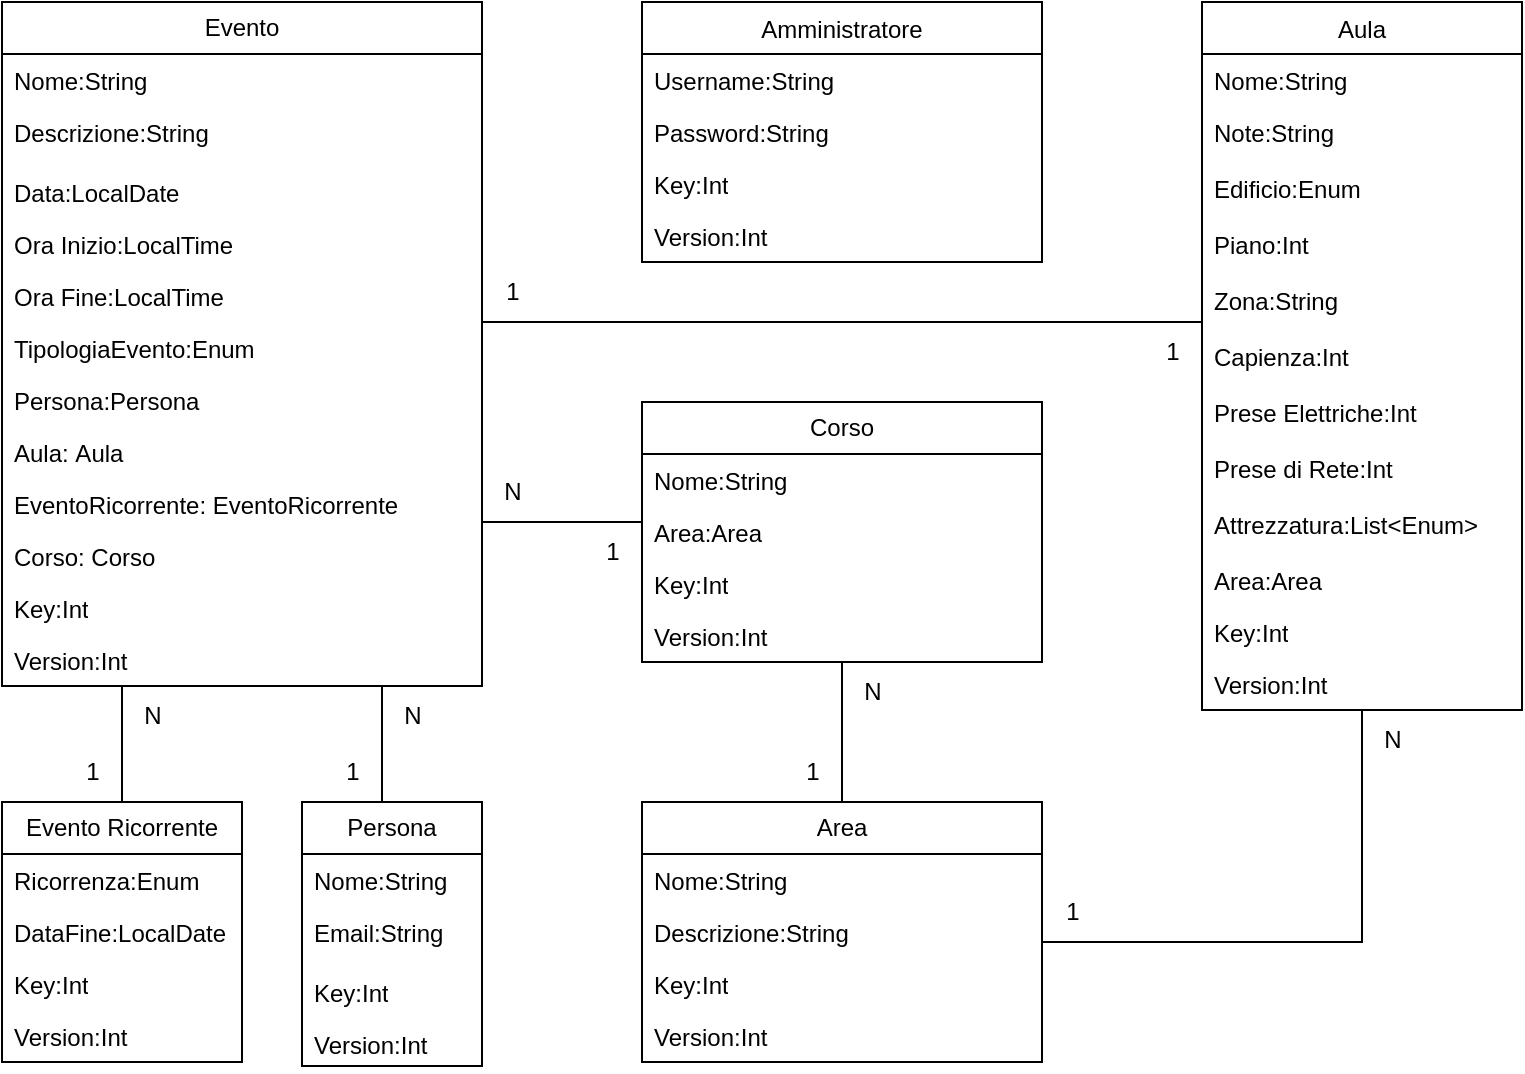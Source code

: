 <mxfile version="21.3.8" type="device">
  <diagram id="C5RBs43oDa-KdzZeNtuy" name="Page-1">
    <mxGraphModel dx="1194" dy="675" grid="1" gridSize="10" guides="1" tooltips="1" connect="1" arrows="1" fold="1" page="1" pageScale="1" pageWidth="827" pageHeight="1169" math="0" shadow="0">
      <root>
        <mxCell id="WIyWlLk6GJQsqaUBKTNV-0" />
        <mxCell id="WIyWlLk6GJQsqaUBKTNV-1" parent="WIyWlLk6GJQsqaUBKTNV-0" />
        <mxCell id="zkfFHV4jXpPFQw0GAbJ--0" value="Amministratore" style="swimlane;fontStyle=0;align=center;verticalAlign=top;childLayout=stackLayout;horizontal=1;startSize=26;horizontalStack=0;resizeParent=1;resizeLast=0;collapsible=1;marginBottom=0;rounded=0;shadow=0;strokeWidth=1;" parent="WIyWlLk6GJQsqaUBKTNV-1" vertex="1">
          <mxGeometry x="360" y="40" width="200" height="130" as="geometry">
            <mxRectangle x="230" y="140" width="160" height="26" as="alternateBounds" />
          </mxGeometry>
        </mxCell>
        <mxCell id="zkfFHV4jXpPFQw0GAbJ--1" value="Username:String" style="text;align=left;verticalAlign=top;spacingLeft=4;spacingRight=4;overflow=hidden;rotatable=0;points=[[0,0.5],[1,0.5]];portConstraint=eastwest;" parent="zkfFHV4jXpPFQw0GAbJ--0" vertex="1">
          <mxGeometry y="26" width="200" height="26" as="geometry" />
        </mxCell>
        <mxCell id="zkfFHV4jXpPFQw0GAbJ--2" value="Password:String" style="text;align=left;verticalAlign=top;spacingLeft=4;spacingRight=4;overflow=hidden;rotatable=0;points=[[0,0.5],[1,0.5]];portConstraint=eastwest;rounded=0;shadow=0;html=0;" parent="zkfFHV4jXpPFQw0GAbJ--0" vertex="1">
          <mxGeometry y="52" width="200" height="26" as="geometry" />
        </mxCell>
        <mxCell id="vQZiMPyq0tCT7ePqAWUI-0" value="Key:Int" style="text;strokeColor=none;fillColor=none;align=left;verticalAlign=top;spacingLeft=4;spacingRight=4;overflow=hidden;rotatable=0;points=[[0,0.5],[1,0.5]];portConstraint=eastwest;whiteSpace=wrap;html=1;" parent="zkfFHV4jXpPFQw0GAbJ--0" vertex="1">
          <mxGeometry y="78" width="200" height="26" as="geometry" />
        </mxCell>
        <mxCell id="UAdJ5uKfAhW2x6Gb1fph-0" value="Version:Int" style="text;strokeColor=none;fillColor=none;align=left;verticalAlign=top;spacingLeft=4;spacingRight=4;overflow=hidden;rotatable=0;points=[[0,0.5],[1,0.5]];portConstraint=eastwest;whiteSpace=wrap;html=1;" vertex="1" parent="zkfFHV4jXpPFQw0GAbJ--0">
          <mxGeometry y="104" width="200" height="26" as="geometry" />
        </mxCell>
        <mxCell id="UAdJ5uKfAhW2x6Gb1fph-39" style="edgeStyle=orthogonalEdgeStyle;rounded=0;orthogonalLoop=1;jettySize=auto;html=1;endArrow=none;endFill=0;" edge="1" parent="WIyWlLk6GJQsqaUBKTNV-1" source="zkfFHV4jXpPFQw0GAbJ--17" target="ahc1A4fCBxgavBWSXOqO-8">
          <mxGeometry relative="1" as="geometry">
            <Array as="points">
              <mxPoint x="720" y="510" />
            </Array>
          </mxGeometry>
        </mxCell>
        <mxCell id="zkfFHV4jXpPFQw0GAbJ--17" value="Aula" style="swimlane;fontStyle=0;align=center;verticalAlign=top;childLayout=stackLayout;horizontal=1;startSize=26;horizontalStack=0;resizeParent=1;resizeLast=0;collapsible=1;marginBottom=0;rounded=0;shadow=0;strokeWidth=1;" parent="WIyWlLk6GJQsqaUBKTNV-1" vertex="1">
          <mxGeometry x="640" y="40" width="160" height="354" as="geometry">
            <mxRectangle x="550" y="140" width="160" height="26" as="alternateBounds" />
          </mxGeometry>
        </mxCell>
        <mxCell id="zkfFHV4jXpPFQw0GAbJ--19" value="Nome:String" style="text;align=left;verticalAlign=top;spacingLeft=4;spacingRight=4;overflow=hidden;rotatable=0;points=[[0,0.5],[1,0.5]];portConstraint=eastwest;rounded=0;shadow=0;html=0;" parent="zkfFHV4jXpPFQw0GAbJ--17" vertex="1">
          <mxGeometry y="26" width="160" height="26" as="geometry" />
        </mxCell>
        <mxCell id="ahc1A4fCBxgavBWSXOqO-49" value="Note:String" style="text;align=left;verticalAlign=top;spacingLeft=4;spacingRight=4;overflow=hidden;rotatable=0;points=[[0,0.5],[1,0.5]];portConstraint=eastwest;" parent="zkfFHV4jXpPFQw0GAbJ--17" vertex="1">
          <mxGeometry y="52" width="160" height="28" as="geometry" />
        </mxCell>
        <mxCell id="zkfFHV4jXpPFQw0GAbJ--18" value="Edificio:Enum" style="text;align=left;verticalAlign=top;spacingLeft=4;spacingRight=4;overflow=hidden;rotatable=0;points=[[0,0.5],[1,0.5]];portConstraint=eastwest;" parent="zkfFHV4jXpPFQw0GAbJ--17" vertex="1">
          <mxGeometry y="80" width="160" height="28" as="geometry" />
        </mxCell>
        <mxCell id="ahc1A4fCBxgavBWSXOqO-0" value="Piano:Int" style="text;align=left;verticalAlign=top;spacingLeft=4;spacingRight=4;overflow=hidden;rotatable=0;points=[[0,0.5],[1,0.5]];portConstraint=eastwest;" parent="zkfFHV4jXpPFQw0GAbJ--17" vertex="1">
          <mxGeometry y="108" width="160" height="28" as="geometry" />
        </mxCell>
        <mxCell id="ahc1A4fCBxgavBWSXOqO-6" value="Zona:String" style="text;align=left;verticalAlign=top;spacingLeft=4;spacingRight=4;overflow=hidden;rotatable=0;points=[[0,0.5],[1,0.5]];portConstraint=eastwest;" parent="zkfFHV4jXpPFQw0GAbJ--17" vertex="1">
          <mxGeometry y="136" width="160" height="28" as="geometry" />
        </mxCell>
        <mxCell id="ahc1A4fCBxgavBWSXOqO-7" value="Capienza:Int" style="text;align=left;verticalAlign=top;spacingLeft=4;spacingRight=4;overflow=hidden;rotatable=0;points=[[0,0.5],[1,0.5]];portConstraint=eastwest;" parent="zkfFHV4jXpPFQw0GAbJ--17" vertex="1">
          <mxGeometry y="164" width="160" height="28" as="geometry" />
        </mxCell>
        <mxCell id="ahc1A4fCBxgavBWSXOqO-46" value="Prese Elettriche:Int" style="text;align=left;verticalAlign=top;spacingLeft=4;spacingRight=4;overflow=hidden;rotatable=0;points=[[0,0.5],[1,0.5]];portConstraint=eastwest;" parent="zkfFHV4jXpPFQw0GAbJ--17" vertex="1">
          <mxGeometry y="192" width="160" height="28" as="geometry" />
        </mxCell>
        <mxCell id="ahc1A4fCBxgavBWSXOqO-47" value="Prese di Rete:Int" style="text;align=left;verticalAlign=top;spacingLeft=4;spacingRight=4;overflow=hidden;rotatable=0;points=[[0,0.5],[1,0.5]];portConstraint=eastwest;" parent="zkfFHV4jXpPFQw0GAbJ--17" vertex="1">
          <mxGeometry y="220" width="160" height="28" as="geometry" />
        </mxCell>
        <mxCell id="ahc1A4fCBxgavBWSXOqO-48" value="Attrezzatura:List&lt;Enum&gt;" style="text;align=left;verticalAlign=top;spacingLeft=4;spacingRight=4;overflow=hidden;rotatable=0;points=[[0,0.5],[1,0.5]];portConstraint=eastwest;" parent="zkfFHV4jXpPFQw0GAbJ--17" vertex="1">
          <mxGeometry y="248" width="160" height="28" as="geometry" />
        </mxCell>
        <mxCell id="UAdJ5uKfAhW2x6Gb1fph-22" value="Area:Area" style="text;strokeColor=none;fillColor=none;align=left;verticalAlign=top;spacingLeft=4;spacingRight=4;overflow=hidden;rotatable=0;points=[[0,0.5],[1,0.5]];portConstraint=eastwest;whiteSpace=wrap;html=1;" vertex="1" parent="zkfFHV4jXpPFQw0GAbJ--17">
          <mxGeometry y="276" width="160" height="26" as="geometry" />
        </mxCell>
        <mxCell id="UAdJ5uKfAhW2x6Gb1fph-5" value="Key:Int" style="text;strokeColor=none;fillColor=none;align=left;verticalAlign=top;spacingLeft=4;spacingRight=4;overflow=hidden;rotatable=0;points=[[0,0.5],[1,0.5]];portConstraint=eastwest;whiteSpace=wrap;html=1;" vertex="1" parent="zkfFHV4jXpPFQw0GAbJ--17">
          <mxGeometry y="302" width="160" height="26" as="geometry" />
        </mxCell>
        <mxCell id="UAdJ5uKfAhW2x6Gb1fph-6" value="Version:Int" style="text;strokeColor=none;fillColor=none;align=left;verticalAlign=top;spacingLeft=4;spacingRight=4;overflow=hidden;rotatable=0;points=[[0,0.5],[1,0.5]];portConstraint=eastwest;whiteSpace=wrap;html=1;" vertex="1" parent="zkfFHV4jXpPFQw0GAbJ--17">
          <mxGeometry y="328" width="160" height="26" as="geometry" />
        </mxCell>
        <mxCell id="UAdJ5uKfAhW2x6Gb1fph-40" value="" style="edgeStyle=orthogonalEdgeStyle;rounded=0;orthogonalLoop=1;jettySize=auto;html=1;endArrow=none;endFill=0;" edge="1" parent="WIyWlLk6GJQsqaUBKTNV-1" source="ahc1A4fCBxgavBWSXOqO-8" target="UAdJ5uKfAhW2x6Gb1fph-8">
          <mxGeometry relative="1" as="geometry">
            <Array as="points">
              <mxPoint x="460" y="380" />
              <mxPoint x="460" y="380" />
            </Array>
          </mxGeometry>
        </mxCell>
        <mxCell id="ahc1A4fCBxgavBWSXOqO-8" value="Area" style="swimlane;fontStyle=0;childLayout=stackLayout;horizontal=1;startSize=26;fillColor=none;horizontalStack=0;resizeParent=1;resizeParentMax=0;resizeLast=0;collapsible=1;marginBottom=0;whiteSpace=wrap;html=1;" parent="WIyWlLk6GJQsqaUBKTNV-1" vertex="1">
          <mxGeometry x="360" y="440" width="200" height="130" as="geometry" />
        </mxCell>
        <mxCell id="ahc1A4fCBxgavBWSXOqO-9" value="Nome:String" style="text;strokeColor=none;fillColor=none;align=left;verticalAlign=top;spacingLeft=4;spacingRight=4;overflow=hidden;rotatable=0;points=[[0,0.5],[1,0.5]];portConstraint=eastwest;whiteSpace=wrap;html=1;" parent="ahc1A4fCBxgavBWSXOqO-8" vertex="1">
          <mxGeometry y="26" width="200" height="26" as="geometry" />
        </mxCell>
        <mxCell id="ahc1A4fCBxgavBWSXOqO-10" value="Descrizione:String" style="text;strokeColor=none;fillColor=none;align=left;verticalAlign=top;spacingLeft=4;spacingRight=4;overflow=hidden;rotatable=0;points=[[0,0.5],[1,0.5]];portConstraint=eastwest;whiteSpace=wrap;html=1;" parent="ahc1A4fCBxgavBWSXOqO-8" vertex="1">
          <mxGeometry y="52" width="200" height="26" as="geometry" />
        </mxCell>
        <mxCell id="UAdJ5uKfAhW2x6Gb1fph-11" value="Key:Int" style="text;strokeColor=none;fillColor=none;align=left;verticalAlign=top;spacingLeft=4;spacingRight=4;overflow=hidden;rotatable=0;points=[[0,0.5],[1,0.5]];portConstraint=eastwest;whiteSpace=wrap;html=1;" vertex="1" parent="ahc1A4fCBxgavBWSXOqO-8">
          <mxGeometry y="78" width="200" height="26" as="geometry" />
        </mxCell>
        <mxCell id="UAdJ5uKfAhW2x6Gb1fph-12" value="Version:Int" style="text;strokeColor=none;fillColor=none;align=left;verticalAlign=top;spacingLeft=4;spacingRight=4;overflow=hidden;rotatable=0;points=[[0,0.5],[1,0.5]];portConstraint=eastwest;whiteSpace=wrap;html=1;" vertex="1" parent="ahc1A4fCBxgavBWSXOqO-8">
          <mxGeometry y="104" width="200" height="26" as="geometry" />
        </mxCell>
        <mxCell id="ahc1A4fCBxgavBWSXOqO-12" value="Persona" style="swimlane;fontStyle=0;childLayout=stackLayout;horizontal=1;startSize=26;fillColor=none;horizontalStack=0;resizeParent=1;resizeParentMax=0;resizeLast=0;collapsible=1;marginBottom=0;whiteSpace=wrap;html=1;" parent="WIyWlLk6GJQsqaUBKTNV-1" vertex="1">
          <mxGeometry x="190" y="440" width="90" height="132" as="geometry" />
        </mxCell>
        <mxCell id="ahc1A4fCBxgavBWSXOqO-14" value="Nome:String" style="text;strokeColor=none;fillColor=none;align=left;verticalAlign=top;spacingLeft=4;spacingRight=4;overflow=hidden;rotatable=0;points=[[0,0.5],[1,0.5]];portConstraint=eastwest;whiteSpace=wrap;html=1;" parent="ahc1A4fCBxgavBWSXOqO-12" vertex="1">
          <mxGeometry y="26" width="90" height="26" as="geometry" />
        </mxCell>
        <mxCell id="ahc1A4fCBxgavBWSXOqO-15" value="Email:String" style="text;strokeColor=none;fillColor=none;align=left;verticalAlign=top;spacingLeft=4;spacingRight=4;overflow=hidden;rotatable=0;points=[[0,0.5],[1,0.5]];portConstraint=eastwest;whiteSpace=wrap;html=1;" parent="ahc1A4fCBxgavBWSXOqO-12" vertex="1">
          <mxGeometry y="52" width="90" height="30" as="geometry" />
        </mxCell>
        <mxCell id="UAdJ5uKfAhW2x6Gb1fph-9" value="Key:Int" style="text;strokeColor=none;fillColor=none;align=left;verticalAlign=top;spacingLeft=4;spacingRight=4;overflow=hidden;rotatable=0;points=[[0,0.5],[1,0.5]];portConstraint=eastwest;whiteSpace=wrap;html=1;" vertex="1" parent="ahc1A4fCBxgavBWSXOqO-12">
          <mxGeometry y="82" width="90" height="26" as="geometry" />
        </mxCell>
        <mxCell id="UAdJ5uKfAhW2x6Gb1fph-10" value="Version:Int" style="text;strokeColor=none;fillColor=none;align=left;verticalAlign=top;spacingLeft=4;spacingRight=4;overflow=hidden;rotatable=0;points=[[0,0.5],[1,0.5]];portConstraint=eastwest;whiteSpace=wrap;html=1;" vertex="1" parent="ahc1A4fCBxgavBWSXOqO-12">
          <mxGeometry y="108" width="90" height="24" as="geometry" />
        </mxCell>
        <mxCell id="UAdJ5uKfAhW2x6Gb1fph-37" style="edgeStyle=orthogonalEdgeStyle;rounded=0;orthogonalLoop=1;jettySize=auto;html=1;endArrow=none;endFill=0;" edge="1" parent="WIyWlLk6GJQsqaUBKTNV-1" source="ahc1A4fCBxgavBWSXOqO-41" target="ahc1A4fCBxgavBWSXOqO-52">
          <mxGeometry relative="1" as="geometry">
            <Array as="points">
              <mxPoint x="330" y="300" />
              <mxPoint x="330" y="300" />
            </Array>
          </mxGeometry>
        </mxCell>
        <mxCell id="UAdJ5uKfAhW2x6Gb1fph-38" style="edgeStyle=orthogonalEdgeStyle;rounded=0;orthogonalLoop=1;jettySize=auto;html=1;endArrow=none;endFill=0;" edge="1" parent="WIyWlLk6GJQsqaUBKTNV-1" source="ahc1A4fCBxgavBWSXOqO-41" target="zkfFHV4jXpPFQw0GAbJ--17">
          <mxGeometry relative="1" as="geometry">
            <Array as="points">
              <mxPoint x="350" y="200" />
              <mxPoint x="350" y="200" />
            </Array>
          </mxGeometry>
        </mxCell>
        <mxCell id="UAdJ5uKfAhW2x6Gb1fph-41" style="edgeStyle=orthogonalEdgeStyle;rounded=0;orthogonalLoop=1;jettySize=auto;html=1;endArrow=none;endFill=0;" edge="1" parent="WIyWlLk6GJQsqaUBKTNV-1" source="ahc1A4fCBxgavBWSXOqO-41" target="ahc1A4fCBxgavBWSXOqO-57">
          <mxGeometry relative="1" as="geometry">
            <Array as="points">
              <mxPoint x="100" y="400" />
              <mxPoint x="100" y="400" />
            </Array>
          </mxGeometry>
        </mxCell>
        <mxCell id="UAdJ5uKfAhW2x6Gb1fph-42" style="edgeStyle=orthogonalEdgeStyle;rounded=0;orthogonalLoop=1;jettySize=auto;html=1;endArrow=none;endFill=0;targetPerimeterSpacing=0;" edge="1" parent="WIyWlLk6GJQsqaUBKTNV-1" source="ahc1A4fCBxgavBWSXOqO-41" target="ahc1A4fCBxgavBWSXOqO-12">
          <mxGeometry relative="1" as="geometry">
            <Array as="points">
              <mxPoint x="230" y="410" />
              <mxPoint x="230" y="410" />
            </Array>
          </mxGeometry>
        </mxCell>
        <mxCell id="ahc1A4fCBxgavBWSXOqO-41" value="Evento" style="swimlane;fontStyle=0;childLayout=stackLayout;horizontal=1;startSize=26;fillColor=none;horizontalStack=0;resizeParent=1;resizeParentMax=0;resizeLast=0;collapsible=1;marginBottom=0;whiteSpace=wrap;html=1;" parent="WIyWlLk6GJQsqaUBKTNV-1" vertex="1">
          <mxGeometry x="40" y="40" width="240" height="342" as="geometry" />
        </mxCell>
        <mxCell id="JfyNssyBIVLDnCFL3LOe-4" value="Nome:String" style="text;strokeColor=none;fillColor=none;align=left;verticalAlign=top;spacingLeft=4;spacingRight=4;overflow=hidden;rotatable=0;points=[[0,0.5],[1,0.5]];portConstraint=eastwest;whiteSpace=wrap;html=1;" parent="ahc1A4fCBxgavBWSXOqO-41" vertex="1">
          <mxGeometry y="26" width="240" height="26" as="geometry" />
        </mxCell>
        <mxCell id="ahc1A4fCBxgavBWSXOqO-50" value="Descrizione:String" style="text;strokeColor=none;fillColor=none;align=left;verticalAlign=top;spacingLeft=4;spacingRight=4;overflow=hidden;rotatable=0;points=[[0,0.5],[1,0.5]];portConstraint=eastwest;whiteSpace=wrap;html=1;" parent="ahc1A4fCBxgavBWSXOqO-41" vertex="1">
          <mxGeometry y="52" width="240" height="30" as="geometry" />
        </mxCell>
        <mxCell id="ahc1A4fCBxgavBWSXOqO-43" value="Data:LocalDate" style="text;strokeColor=none;fillColor=none;align=left;verticalAlign=top;spacingLeft=4;spacingRight=4;overflow=hidden;rotatable=0;points=[[0,0.5],[1,0.5]];portConstraint=eastwest;whiteSpace=wrap;html=1;" parent="ahc1A4fCBxgavBWSXOqO-41" vertex="1">
          <mxGeometry y="82" width="240" height="26" as="geometry" />
        </mxCell>
        <mxCell id="ahc1A4fCBxgavBWSXOqO-45" value="Ora Inizio:LocalTime" style="text;strokeColor=none;fillColor=none;align=left;verticalAlign=top;spacingLeft=4;spacingRight=4;overflow=hidden;rotatable=0;points=[[0,0.5],[1,0.5]];portConstraint=eastwest;whiteSpace=wrap;html=1;" parent="ahc1A4fCBxgavBWSXOqO-41" vertex="1">
          <mxGeometry y="108" width="240" height="26" as="geometry" />
        </mxCell>
        <mxCell id="ahc1A4fCBxgavBWSXOqO-44" value="Ora Fine:LocalTime" style="text;strokeColor=none;fillColor=none;align=left;verticalAlign=top;spacingLeft=4;spacingRight=4;overflow=hidden;rotatable=0;points=[[0,0.5],[1,0.5]];portConstraint=eastwest;whiteSpace=wrap;html=1;" parent="ahc1A4fCBxgavBWSXOqO-41" vertex="1">
          <mxGeometry y="134" width="240" height="26" as="geometry" />
        </mxCell>
        <mxCell id="ahc1A4fCBxgavBWSXOqO-51" value="TipologiaEvento:Enum" style="text;strokeColor=none;fillColor=none;align=left;verticalAlign=top;spacingLeft=4;spacingRight=4;overflow=hidden;rotatable=0;points=[[0,0.5],[1,0.5]];portConstraint=eastwest;whiteSpace=wrap;html=1;" parent="ahc1A4fCBxgavBWSXOqO-41" vertex="1">
          <mxGeometry y="160" width="240" height="26" as="geometry" />
        </mxCell>
        <mxCell id="UAdJ5uKfAhW2x6Gb1fph-24" value="Persona:Persona&lt;br&gt;" style="text;strokeColor=none;fillColor=none;align=left;verticalAlign=top;spacingLeft=4;spacingRight=4;overflow=hidden;rotatable=0;points=[[0,0.5],[1,0.5]];portConstraint=eastwest;whiteSpace=wrap;html=1;" vertex="1" parent="ahc1A4fCBxgavBWSXOqO-41">
          <mxGeometry y="186" width="240" height="26" as="geometry" />
        </mxCell>
        <mxCell id="UAdJ5uKfAhW2x6Gb1fph-25" value="Aula:&amp;nbsp;Aula" style="text;strokeColor=none;fillColor=none;align=left;verticalAlign=top;spacingLeft=4;spacingRight=4;overflow=hidden;rotatable=0;points=[[0,0.5],[1,0.5]];portConstraint=eastwest;whiteSpace=wrap;html=1;" vertex="1" parent="ahc1A4fCBxgavBWSXOqO-41">
          <mxGeometry y="212" width="240" height="26" as="geometry" />
        </mxCell>
        <mxCell id="UAdJ5uKfAhW2x6Gb1fph-26" value="EventoRicorrente:&amp;nbsp;EventoRicorrente" style="text;strokeColor=none;fillColor=none;align=left;verticalAlign=top;spacingLeft=4;spacingRight=4;overflow=hidden;rotatable=0;points=[[0,0.5],[1,0.5]];portConstraint=eastwest;whiteSpace=wrap;html=1;" vertex="1" parent="ahc1A4fCBxgavBWSXOqO-41">
          <mxGeometry y="238" width="240" height="26" as="geometry" />
        </mxCell>
        <mxCell id="UAdJ5uKfAhW2x6Gb1fph-27" value="Corso:&amp;nbsp;Corso" style="text;strokeColor=none;fillColor=none;align=left;verticalAlign=top;spacingLeft=4;spacingRight=4;overflow=hidden;rotatable=0;points=[[0,0.5],[1,0.5]];portConstraint=eastwest;whiteSpace=wrap;html=1;" vertex="1" parent="ahc1A4fCBxgavBWSXOqO-41">
          <mxGeometry y="264" width="240" height="26" as="geometry" />
        </mxCell>
        <mxCell id="UAdJ5uKfAhW2x6Gb1fph-3" value="Key:Int" style="text;strokeColor=none;fillColor=none;align=left;verticalAlign=top;spacingLeft=4;spacingRight=4;overflow=hidden;rotatable=0;points=[[0,0.5],[1,0.5]];portConstraint=eastwest;whiteSpace=wrap;html=1;" vertex="1" parent="ahc1A4fCBxgavBWSXOqO-41">
          <mxGeometry y="290" width="240" height="26" as="geometry" />
        </mxCell>
        <mxCell id="UAdJ5uKfAhW2x6Gb1fph-4" value="Version:Int" style="text;strokeColor=none;fillColor=none;align=left;verticalAlign=top;spacingLeft=4;spacingRight=4;overflow=hidden;rotatable=0;points=[[0,0.5],[1,0.5]];portConstraint=eastwest;whiteSpace=wrap;html=1;" vertex="1" parent="ahc1A4fCBxgavBWSXOqO-41">
          <mxGeometry y="316" width="240" height="26" as="geometry" />
        </mxCell>
        <mxCell id="ahc1A4fCBxgavBWSXOqO-52" value="Corso" style="swimlane;fontStyle=0;childLayout=stackLayout;horizontal=1;startSize=26;fillColor=none;horizontalStack=0;resizeParent=1;resizeParentMax=0;resizeLast=0;collapsible=1;marginBottom=0;whiteSpace=wrap;html=1;" parent="WIyWlLk6GJQsqaUBKTNV-1" vertex="1">
          <mxGeometry x="360" y="240" width="200" height="130" as="geometry" />
        </mxCell>
        <mxCell id="ahc1A4fCBxgavBWSXOqO-54" value="Nome:String" style="text;strokeColor=none;fillColor=none;align=left;verticalAlign=top;spacingLeft=4;spacingRight=4;overflow=hidden;rotatable=0;points=[[0,0.5],[1,0.5]];portConstraint=eastwest;whiteSpace=wrap;html=1;" parent="ahc1A4fCBxgavBWSXOqO-52" vertex="1">
          <mxGeometry y="26" width="200" height="26" as="geometry" />
        </mxCell>
        <mxCell id="UAdJ5uKfAhW2x6Gb1fph-23" value="Area:Area" style="text;strokeColor=none;fillColor=none;align=left;verticalAlign=top;spacingLeft=4;spacingRight=4;overflow=hidden;rotatable=0;points=[[0,0.5],[1,0.5]];portConstraint=eastwest;whiteSpace=wrap;html=1;" vertex="1" parent="ahc1A4fCBxgavBWSXOqO-52">
          <mxGeometry y="52" width="200" height="26" as="geometry" />
        </mxCell>
        <mxCell id="UAdJ5uKfAhW2x6Gb1fph-7" value="Key:Int" style="text;strokeColor=none;fillColor=none;align=left;verticalAlign=top;spacingLeft=4;spacingRight=4;overflow=hidden;rotatable=0;points=[[0,0.5],[1,0.5]];portConstraint=eastwest;whiteSpace=wrap;html=1;" vertex="1" parent="ahc1A4fCBxgavBWSXOqO-52">
          <mxGeometry y="78" width="200" height="26" as="geometry" />
        </mxCell>
        <mxCell id="UAdJ5uKfAhW2x6Gb1fph-8" value="Version:Int" style="text;strokeColor=none;fillColor=none;align=left;verticalAlign=top;spacingLeft=4;spacingRight=4;overflow=hidden;rotatable=0;points=[[0,0.5],[1,0.5]];portConstraint=eastwest;whiteSpace=wrap;html=1;" vertex="1" parent="ahc1A4fCBxgavBWSXOqO-52">
          <mxGeometry y="104" width="200" height="26" as="geometry" />
        </mxCell>
        <mxCell id="ahc1A4fCBxgavBWSXOqO-57" value="Evento Ricorrente" style="swimlane;fontStyle=0;childLayout=stackLayout;horizontal=1;startSize=26;fillColor=none;horizontalStack=0;resizeParent=1;resizeParentMax=0;resizeLast=0;collapsible=1;marginBottom=0;whiteSpace=wrap;html=1;" parent="WIyWlLk6GJQsqaUBKTNV-1" vertex="1">
          <mxGeometry x="40" y="440" width="120" height="130" as="geometry" />
        </mxCell>
        <mxCell id="ahc1A4fCBxgavBWSXOqO-58" value="Ricorrenza:Enum" style="text;strokeColor=none;fillColor=none;align=left;verticalAlign=top;spacingLeft=4;spacingRight=4;overflow=hidden;rotatable=0;points=[[0,0.5],[1,0.5]];portConstraint=eastwest;whiteSpace=wrap;html=1;" parent="ahc1A4fCBxgavBWSXOqO-57" vertex="1">
          <mxGeometry y="26" width="120" height="26" as="geometry" />
        </mxCell>
        <mxCell id="ahc1A4fCBxgavBWSXOqO-59" value="DataFine:LocalDate" style="text;strokeColor=none;fillColor=none;align=left;verticalAlign=top;spacingLeft=4;spacingRight=4;overflow=hidden;rotatable=0;points=[[0,0.5],[1,0.5]];portConstraint=eastwest;whiteSpace=wrap;html=1;" parent="ahc1A4fCBxgavBWSXOqO-57" vertex="1">
          <mxGeometry y="52" width="120" height="26" as="geometry" />
        </mxCell>
        <mxCell id="UAdJ5uKfAhW2x6Gb1fph-1" value="Key:Int" style="text;strokeColor=none;fillColor=none;align=left;verticalAlign=top;spacingLeft=4;spacingRight=4;overflow=hidden;rotatable=0;points=[[0,0.5],[1,0.5]];portConstraint=eastwest;whiteSpace=wrap;html=1;" vertex="1" parent="ahc1A4fCBxgavBWSXOqO-57">
          <mxGeometry y="78" width="120" height="26" as="geometry" />
        </mxCell>
        <mxCell id="UAdJ5uKfAhW2x6Gb1fph-2" value="Version:Int" style="text;strokeColor=none;fillColor=none;align=left;verticalAlign=top;spacingLeft=4;spacingRight=4;overflow=hidden;rotatable=0;points=[[0,0.5],[1,0.5]];portConstraint=eastwest;whiteSpace=wrap;html=1;" vertex="1" parent="ahc1A4fCBxgavBWSXOqO-57">
          <mxGeometry y="104" width="120" height="26" as="geometry" />
        </mxCell>
        <mxCell id="UAdJ5uKfAhW2x6Gb1fph-43" value="N" style="text;html=1;align=center;verticalAlign=middle;resizable=0;points=[];autosize=1;strokeColor=none;fillColor=none;" vertex="1" parent="WIyWlLk6GJQsqaUBKTNV-1">
          <mxGeometry x="100" y="382" width="30" height="30" as="geometry" />
        </mxCell>
        <mxCell id="UAdJ5uKfAhW2x6Gb1fph-44" value="1" style="text;html=1;align=center;verticalAlign=middle;resizable=0;points=[];autosize=1;strokeColor=none;fillColor=none;" vertex="1" parent="WIyWlLk6GJQsqaUBKTNV-1">
          <mxGeometry x="70" y="410" width="30" height="30" as="geometry" />
        </mxCell>
        <mxCell id="UAdJ5uKfAhW2x6Gb1fph-45" value="N" style="text;html=1;align=center;verticalAlign=middle;resizable=0;points=[];autosize=1;strokeColor=none;fillColor=none;" vertex="1" parent="WIyWlLk6GJQsqaUBKTNV-1">
          <mxGeometry x="230" y="382" width="30" height="30" as="geometry" />
        </mxCell>
        <mxCell id="UAdJ5uKfAhW2x6Gb1fph-46" value="1" style="text;html=1;align=center;verticalAlign=middle;resizable=0;points=[];autosize=1;strokeColor=none;fillColor=none;" vertex="1" parent="WIyWlLk6GJQsqaUBKTNV-1">
          <mxGeometry x="200" y="410" width="30" height="30" as="geometry" />
        </mxCell>
        <mxCell id="UAdJ5uKfAhW2x6Gb1fph-48" value="N" style="text;html=1;align=center;verticalAlign=middle;resizable=0;points=[];autosize=1;strokeColor=none;fillColor=none;" vertex="1" parent="WIyWlLk6GJQsqaUBKTNV-1">
          <mxGeometry x="280" y="270" width="30" height="30" as="geometry" />
        </mxCell>
        <mxCell id="UAdJ5uKfAhW2x6Gb1fph-49" value="1" style="text;html=1;align=center;verticalAlign=middle;resizable=0;points=[];autosize=1;strokeColor=none;fillColor=none;" vertex="1" parent="WIyWlLk6GJQsqaUBKTNV-1">
          <mxGeometry x="330" y="300" width="30" height="30" as="geometry" />
        </mxCell>
        <mxCell id="UAdJ5uKfAhW2x6Gb1fph-50" value="N" style="text;html=1;align=center;verticalAlign=middle;resizable=0;points=[];autosize=1;strokeColor=none;fillColor=none;" vertex="1" parent="WIyWlLk6GJQsqaUBKTNV-1">
          <mxGeometry x="460" y="370" width="30" height="30" as="geometry" />
        </mxCell>
        <mxCell id="UAdJ5uKfAhW2x6Gb1fph-51" value="1" style="text;html=1;align=center;verticalAlign=middle;resizable=0;points=[];autosize=1;strokeColor=none;fillColor=none;" vertex="1" parent="WIyWlLk6GJQsqaUBKTNV-1">
          <mxGeometry x="430" y="410" width="30" height="30" as="geometry" />
        </mxCell>
        <mxCell id="UAdJ5uKfAhW2x6Gb1fph-53" value="N" style="text;html=1;align=center;verticalAlign=middle;resizable=0;points=[];autosize=1;strokeColor=none;fillColor=none;" vertex="1" parent="WIyWlLk6GJQsqaUBKTNV-1">
          <mxGeometry x="720" y="394" width="30" height="30" as="geometry" />
        </mxCell>
        <mxCell id="UAdJ5uKfAhW2x6Gb1fph-54" value="1" style="text;html=1;align=center;verticalAlign=middle;resizable=0;points=[];autosize=1;strokeColor=none;fillColor=none;" vertex="1" parent="WIyWlLk6GJQsqaUBKTNV-1">
          <mxGeometry x="560" y="480" width="30" height="30" as="geometry" />
        </mxCell>
        <mxCell id="UAdJ5uKfAhW2x6Gb1fph-56" value="1" style="text;html=1;align=center;verticalAlign=middle;resizable=0;points=[];autosize=1;strokeColor=none;fillColor=none;" vertex="1" parent="WIyWlLk6GJQsqaUBKTNV-1">
          <mxGeometry x="610" y="200" width="30" height="30" as="geometry" />
        </mxCell>
        <mxCell id="UAdJ5uKfAhW2x6Gb1fph-57" value="1" style="text;html=1;align=center;verticalAlign=middle;resizable=0;points=[];autosize=1;strokeColor=none;fillColor=none;" vertex="1" parent="WIyWlLk6GJQsqaUBKTNV-1">
          <mxGeometry x="280" y="170" width="30" height="30" as="geometry" />
        </mxCell>
      </root>
    </mxGraphModel>
  </diagram>
</mxfile>
